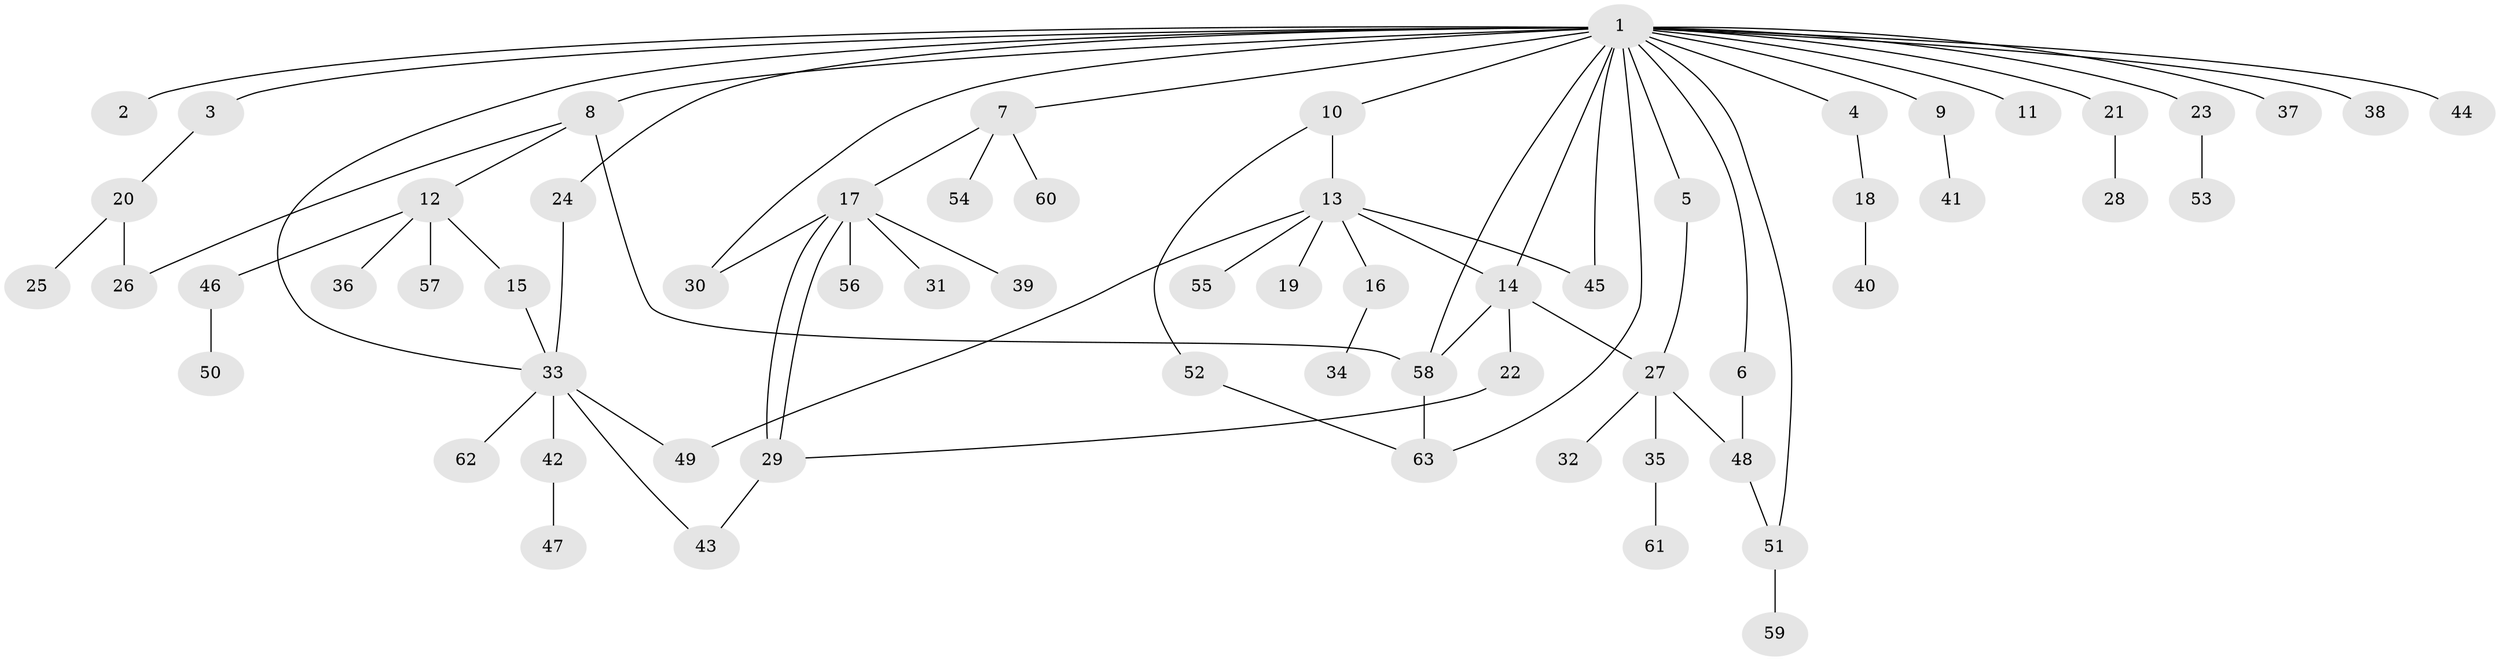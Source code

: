 // Generated by graph-tools (version 1.1) at 2025/01/03/09/25 03:01:37]
// undirected, 63 vertices, 79 edges
graph export_dot {
graph [start="1"]
  node [color=gray90,style=filled];
  1;
  2;
  3;
  4;
  5;
  6;
  7;
  8;
  9;
  10;
  11;
  12;
  13;
  14;
  15;
  16;
  17;
  18;
  19;
  20;
  21;
  22;
  23;
  24;
  25;
  26;
  27;
  28;
  29;
  30;
  31;
  32;
  33;
  34;
  35;
  36;
  37;
  38;
  39;
  40;
  41;
  42;
  43;
  44;
  45;
  46;
  47;
  48;
  49;
  50;
  51;
  52;
  53;
  54;
  55;
  56;
  57;
  58;
  59;
  60;
  61;
  62;
  63;
  1 -- 2;
  1 -- 3;
  1 -- 4;
  1 -- 5;
  1 -- 6;
  1 -- 7;
  1 -- 8;
  1 -- 9;
  1 -- 10;
  1 -- 11;
  1 -- 14;
  1 -- 21;
  1 -- 23;
  1 -- 24;
  1 -- 30;
  1 -- 33;
  1 -- 37;
  1 -- 38;
  1 -- 44;
  1 -- 45;
  1 -- 51;
  1 -- 58;
  1 -- 63;
  3 -- 20;
  4 -- 18;
  5 -- 27;
  6 -- 48;
  7 -- 17;
  7 -- 54;
  7 -- 60;
  8 -- 12;
  8 -- 26;
  8 -- 58;
  9 -- 41;
  10 -- 13;
  10 -- 52;
  12 -- 15;
  12 -- 36;
  12 -- 46;
  12 -- 57;
  13 -- 14;
  13 -- 16;
  13 -- 19;
  13 -- 45;
  13 -- 49;
  13 -- 55;
  14 -- 22;
  14 -- 27;
  14 -- 58;
  15 -- 33;
  16 -- 34;
  17 -- 29;
  17 -- 29;
  17 -- 30;
  17 -- 31;
  17 -- 39;
  17 -- 56;
  18 -- 40;
  20 -- 25;
  20 -- 26;
  21 -- 28;
  22 -- 29;
  23 -- 53;
  24 -- 33;
  27 -- 32;
  27 -- 35;
  27 -- 48;
  29 -- 43;
  33 -- 42;
  33 -- 43;
  33 -- 49;
  33 -- 62;
  35 -- 61;
  42 -- 47;
  46 -- 50;
  48 -- 51;
  51 -- 59;
  52 -- 63;
  58 -- 63;
}

